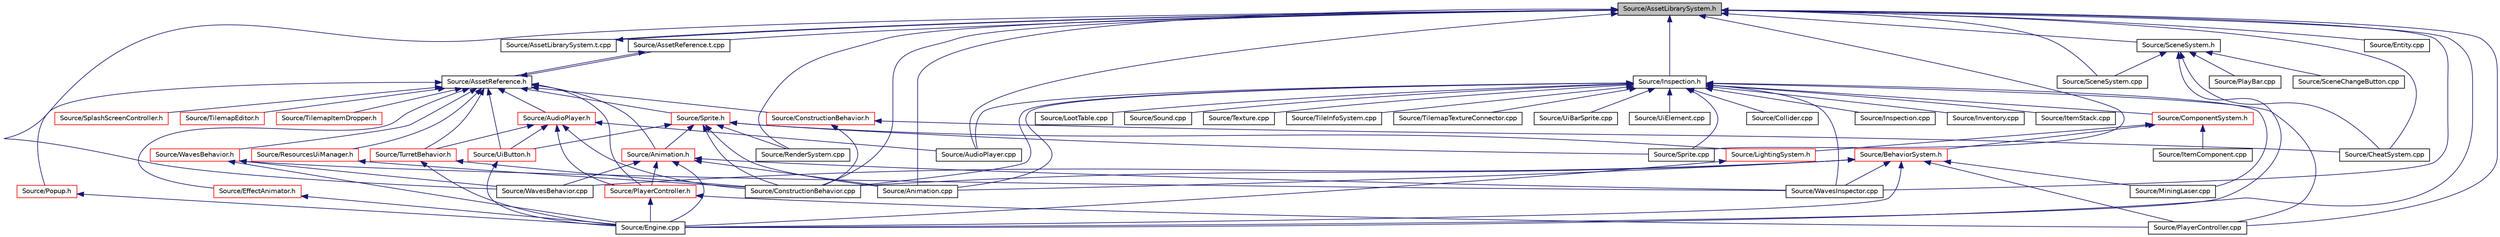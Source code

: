 digraph "Source/AssetLibrarySystem.h"
{
 // LATEX_PDF_SIZE
  edge [fontname="Helvetica",fontsize="10",labelfontname="Helvetica",labelfontsize="10"];
  node [fontname="Helvetica",fontsize="10",shape=record];
  Node1 [label="Source/AssetLibrarySystem.h",height=0.2,width=0.4,color="black", fillcolor="grey75", style="filled", fontcolor="black",tooltip="Asset System."];
  Node1 -> Node2 [dir="back",color="midnightblue",fontsize="10",style="solid"];
  Node2 [label="Source/Animation.cpp",height=0.2,width=0.4,color="black", fillcolor="white", style="filled",URL="$Animation_8cpp.html",tooltip="animation component implimentation"];
  Node1 -> Node3 [dir="back",color="midnightblue",fontsize="10",style="solid"];
  Node3 [label="Source/AssetLibrarySystem.t.cpp",height=0.2,width=0.4,color="black", fillcolor="white", style="filled",URL="$AssetLibrarySystem_8t_8cpp.html",tooltip="AssetLibrarySystem."];
  Node3 -> Node1 [dir="back",color="midnightblue",fontsize="10",style="solid"];
  Node1 -> Node4 [dir="back",color="midnightblue",fontsize="10",style="solid"];
  Node4 [label="Source/AssetReference.t.cpp",height=0.2,width=0.4,color="black", fillcolor="white", style="filled",URL="$AssetReference_8t_8cpp.html",tooltip="a reference to an Asset"];
  Node4 -> Node5 [dir="back",color="midnightblue",fontsize="10",style="solid"];
  Node5 [label="Source/AssetReference.h",height=0.2,width=0.4,color="black", fillcolor="white", style="filled",URL="$AssetReference_8h.html",tooltip="a reference to an Asset"];
  Node5 -> Node6 [dir="back",color="midnightblue",fontsize="10",style="solid"];
  Node6 [label="Source/Animation.h",height=0.2,width=0.4,color="red", fillcolor="white", style="filled",URL="$Animation_8h.html",tooltip="animation component class"];
  Node6 -> Node2 [dir="back",color="midnightblue",fontsize="10",style="solid"];
  Node6 -> Node8 [dir="back",color="midnightblue",fontsize="10",style="solid"];
  Node8 [label="Source/Engine.cpp",height=0.2,width=0.4,color="black", fillcolor="white", style="filled",URL="$Engine_8cpp.html",tooltip="Engine class."];
  Node6 -> Node9 [dir="back",color="midnightblue",fontsize="10",style="solid"];
  Node9 [label="Source/PlayerController.h",height=0.2,width=0.4,color="red", fillcolor="white", style="filled",URL="$PlayerController_8h.html",tooltip="PlayerController Behaviour Class."];
  Node9 -> Node8 [dir="back",color="midnightblue",fontsize="10",style="solid"];
  Node9 -> Node10 [dir="back",color="midnightblue",fontsize="10",style="solid"];
  Node10 [label="Source/PlayerController.cpp",height=0.2,width=0.4,color="black", fillcolor="white", style="filled",URL="$PlayerController_8cpp.html",tooltip="PlayerController Behaviour Class."];
  Node6 -> Node11 [dir="back",color="midnightblue",fontsize="10",style="solid"];
  Node11 [label="Source/WavesBehavior.cpp",height=0.2,width=0.4,color="black", fillcolor="white", style="filled",URL="$WavesBehavior_8cpp.html",tooltip="Definitions for wave and spawning behavior."];
  Node6 -> Node12 [dir="back",color="midnightblue",fontsize="10",style="solid"];
  Node12 [label="Source/WavesInspector.cpp",height=0.2,width=0.4,color="black", fillcolor="white", style="filled",URL="$WavesInspector_8cpp.html",tooltip="Definitions for wave and spawning editing in game."];
  Node5 -> Node4 [dir="back",color="midnightblue",fontsize="10",style="solid"];
  Node5 -> Node13 [dir="back",color="midnightblue",fontsize="10",style="solid"];
  Node13 [label="Source/AudioPlayer.h",height=0.2,width=0.4,color="red", fillcolor="white", style="filled",URL="$AudioPlayer_8h.html",tooltip="Component that plays audio."];
  Node13 -> Node14 [dir="back",color="midnightblue",fontsize="10",style="solid"];
  Node14 [label="Source/AudioPlayer.cpp",height=0.2,width=0.4,color="black", fillcolor="white", style="filled",URL="$AudioPlayer_8cpp.html",tooltip="Component that plays audio."];
  Node13 -> Node15 [dir="back",color="midnightblue",fontsize="10",style="solid"];
  Node15 [label="Source/ConstructionBehavior.cpp",height=0.2,width=0.4,color="black", fillcolor="white", style="filled",URL="$ConstructionBehavior_8cpp.html",tooltip="handles the construction of towers and modification of terrain"];
  Node13 -> Node9 [dir="back",color="midnightblue",fontsize="10",style="solid"];
  Node13 -> Node19 [dir="back",color="midnightblue",fontsize="10",style="solid"];
  Node19 [label="Source/TurretBehavior.h",height=0.2,width=0.4,color="red", fillcolor="white", style="filled",URL="$TurretBehavior_8h_source.html",tooltip=" "];
  Node19 -> Node15 [dir="back",color="midnightblue",fontsize="10",style="solid"];
  Node19 -> Node8 [dir="back",color="midnightblue",fontsize="10",style="solid"];
  Node13 -> Node20 [dir="back",color="midnightblue",fontsize="10",style="solid"];
  Node20 [label="Source/UiButton.h",height=0.2,width=0.4,color="red", fillcolor="white", style="filled",URL="$UiButton_8h.html",tooltip="Ui Button that sends an event when clicked."];
  Node20 -> Node8 [dir="back",color="midnightblue",fontsize="10",style="solid"];
  Node5 -> Node21 [dir="back",color="midnightblue",fontsize="10",style="solid"];
  Node21 [label="Source/ConstructionBehavior.h",height=0.2,width=0.4,color="red", fillcolor="white", style="filled",URL="$ConstructionBehavior_8h.html",tooltip="handles the construction of towers and modification of terrain"];
  Node21 -> Node22 [dir="back",color="midnightblue",fontsize="10",style="solid"];
  Node22 [label="Source/CheatSystem.cpp",height=0.2,width=0.4,color="black", fillcolor="white", style="filled",URL="$CheatSystem_8cpp.html",tooltip="CheatSystem Class definition."];
  Node21 -> Node15 [dir="back",color="midnightblue",fontsize="10",style="solid"];
  Node5 -> Node23 [dir="back",color="midnightblue",fontsize="10",style="solid"];
  Node23 [label="Source/EffectAnimator.h",height=0.2,width=0.4,color="red", fillcolor="white", style="filled",URL="$EffectAnimator_8h.html",tooltip="Component that animates a Transform's matrix."];
  Node23 -> Node8 [dir="back",color="midnightblue",fontsize="10",style="solid"];
  Node5 -> Node9 [dir="back",color="midnightblue",fontsize="10",style="solid"];
  Node5 -> Node25 [dir="back",color="midnightblue",fontsize="10",style="solid"];
  Node25 [label="Source/Popup.h",height=0.2,width=0.4,color="red", fillcolor="white", style="filled",URL="$Popup_8h.html",tooltip="A popup is a behavior that will show a popup when a button is pressed."];
  Node25 -> Node8 [dir="back",color="midnightblue",fontsize="10",style="solid"];
  Node5 -> Node27 [dir="back",color="midnightblue",fontsize="10",style="solid"];
  Node27 [label="Source/ResourcesUiManager.h",height=0.2,width=0.4,color="red", fillcolor="white", style="filled",URL="$ResourcesUiManager_8h.html",tooltip="Component that manages the UI for displaying what resources a player currently has."];
  Node27 -> Node15 [dir="back",color="midnightblue",fontsize="10",style="solid"];
  Node5 -> Node29 [dir="back",color="midnightblue",fontsize="10",style="solid"];
  Node29 [label="Source/SplashScreenController.h",height=0.2,width=0.4,color="red", fillcolor="white", style="filled",URL="$SplashScreenController_8h_source.html",tooltip=" "];
  Node5 -> Node30 [dir="back",color="midnightblue",fontsize="10",style="solid"];
  Node30 [label="Source/Sprite.h",height=0.2,width=0.4,color="red", fillcolor="white", style="filled",URL="$Sprite_8h_source.html",tooltip=" "];
  Node30 -> Node2 [dir="back",color="midnightblue",fontsize="10",style="solid"];
  Node30 -> Node6 [dir="back",color="midnightblue",fontsize="10",style="solid"];
  Node30 -> Node15 [dir="back",color="midnightblue",fontsize="10",style="solid"];
  Node30 -> Node37 [dir="back",color="midnightblue",fontsize="10",style="solid"];
  Node37 [label="Source/LightingSystem.h",height=0.2,width=0.4,color="red", fillcolor="white", style="filled",URL="$LightingSystem_8h.html",tooltip="Lighting system interface."];
  Node37 -> Node8 [dir="back",color="midnightblue",fontsize="10",style="solid"];
  Node30 -> Node42 [dir="back",color="midnightblue",fontsize="10",style="solid"];
  Node42 [label="Source/RenderSystem.cpp",height=0.2,width=0.4,color="black", fillcolor="white", style="filled",URL="$RenderSystem_8cpp.html",tooltip="System responsible for drawing sprites and basic shapes."];
  Node30 -> Node44 [dir="back",color="midnightblue",fontsize="10",style="solid"];
  Node44 [label="Source/Sprite.cpp",height=0.2,width=0.4,color="black", fillcolor="white", style="filled",URL="$Sprite_8cpp.html",tooltip="Implementation of Sprite component."];
  Node30 -> Node20 [dir="back",color="midnightblue",fontsize="10",style="solid"];
  Node5 -> Node50 [dir="back",color="midnightblue",fontsize="10",style="solid"];
  Node50 [label="Source/TilemapEditor.h",height=0.2,width=0.4,color="red", fillcolor="white", style="filled",URL="$TilemapEditor_8h.html",tooltip="Component that allows direct editing of a Tilemap."];
  Node5 -> Node51 [dir="back",color="midnightblue",fontsize="10",style="solid"];
  Node51 [label="Source/TilemapItemDropper.h",height=0.2,width=0.4,color="red", fillcolor="white", style="filled",URL="$TilemapItemDropper_8h.html",tooltip="Drops an item whenever a tile is broken."];
  Node5 -> Node19 [dir="back",color="midnightblue",fontsize="10",style="solid"];
  Node5 -> Node20 [dir="back",color="midnightblue",fontsize="10",style="solid"];
  Node5 -> Node52 [dir="back",color="midnightblue",fontsize="10",style="solid"];
  Node52 [label="Source/WavesBehavior.h",height=0.2,width=0.4,color="red", fillcolor="white", style="filled",URL="$WavesBehavior_8h_source.html",tooltip=" "];
  Node52 -> Node8 [dir="back",color="midnightblue",fontsize="10",style="solid"];
  Node52 -> Node11 [dir="back",color="midnightblue",fontsize="10",style="solid"];
  Node52 -> Node12 [dir="back",color="midnightblue",fontsize="10",style="solid"];
  Node1 -> Node14 [dir="back",color="midnightblue",fontsize="10",style="solid"];
  Node1 -> Node22 [dir="back",color="midnightblue",fontsize="10",style="solid"];
  Node1 -> Node15 [dir="back",color="midnightblue",fontsize="10",style="solid"];
  Node1 -> Node8 [dir="back",color="midnightblue",fontsize="10",style="solid"];
  Node1 -> Node53 [dir="back",color="midnightblue",fontsize="10",style="solid"];
  Node53 [label="Source/Entity.cpp",height=0.2,width=0.4,color="black", fillcolor="white", style="filled",URL="$Entity_8cpp.html",tooltip="Function definitions for the Entity class."];
  Node1 -> Node54 [dir="back",color="midnightblue",fontsize="10",style="solid"];
  Node54 [label="Source/Inspection.h",height=0.2,width=0.4,color="black", fillcolor="white", style="filled",URL="$Inspection_8h.html",tooltip="Helper methods for inspecting things."];
  Node54 -> Node2 [dir="back",color="midnightblue",fontsize="10",style="solid"];
  Node54 -> Node14 [dir="back",color="midnightblue",fontsize="10",style="solid"];
  Node54 -> Node55 [dir="back",color="midnightblue",fontsize="10",style="solid"];
  Node55 [label="Source/Collider.cpp",height=0.2,width=0.4,color="black", fillcolor="white", style="filled",URL="$Collider_8cpp.html",tooltip="Base component for detecting collisions."];
  Node54 -> Node56 [dir="back",color="midnightblue",fontsize="10",style="solid"];
  Node56 [label="Source/ComponentSystem.h",height=0.2,width=0.4,color="red", fillcolor="white", style="filled",URL="$ComponentSystem_8h.html",tooltip="System that keeps track of a specific kind of Component."];
  Node56 -> Node57 [dir="back",color="midnightblue",fontsize="10",style="solid"];
  Node57 [label="Source/BehaviorSystem.h",height=0.2,width=0.4,color="red", fillcolor="white", style="filled",URL="$BehaviorSystem_8h.html",tooltip="System that keeps track of and updates a specific kind of Behavior."];
  Node57 -> Node2 [dir="back",color="midnightblue",fontsize="10",style="solid"];
  Node57 -> Node15 [dir="back",color="midnightblue",fontsize="10",style="solid"];
  Node57 -> Node8 [dir="back",color="midnightblue",fontsize="10",style="solid"];
  Node57 -> Node60 [dir="back",color="midnightblue",fontsize="10",style="solid"];
  Node60 [label="Source/MiningLaser.cpp",height=0.2,width=0.4,color="black", fillcolor="white", style="filled",URL="$MiningLaser_8cpp.html",tooltip="Digging laser controllable by an entity."];
  Node57 -> Node10 [dir="back",color="midnightblue",fontsize="10",style="solid"];
  Node57 -> Node11 [dir="back",color="midnightblue",fontsize="10",style="solid"];
  Node57 -> Node12 [dir="back",color="midnightblue",fontsize="10",style="solid"];
  Node56 -> Node36 [dir="back",color="midnightblue",fontsize="10",style="solid"];
  Node36 [label="Source/ItemComponent.cpp",height=0.2,width=0.4,color="black", fillcolor="white", style="filled",URL="$ItemComponent_8cpp.html",tooltip="Item in the world that can be picked up."];
  Node56 -> Node37 [dir="back",color="midnightblue",fontsize="10",style="solid"];
  Node54 -> Node15 [dir="back",color="midnightblue",fontsize="10",style="solid"];
  Node54 -> Node66 [dir="back",color="midnightblue",fontsize="10",style="solid"];
  Node66 [label="Source/Inspection.cpp",height=0.2,width=0.4,color="black", fillcolor="white", style="filled",URL="$Inspection_8cpp.html",tooltip="Helper methods for inspecting things."];
  Node54 -> Node67 [dir="back",color="midnightblue",fontsize="10",style="solid"];
  Node67 [label="Source/Inventory.cpp",height=0.2,width=0.4,color="black", fillcolor="white", style="filled",URL="$Inventory_8cpp.html",tooltip="Inventory component that stores items."];
  Node54 -> Node68 [dir="back",color="midnightblue",fontsize="10",style="solid"];
  Node68 [label="Source/ItemStack.cpp",height=0.2,width=0.4,color="black", fillcolor="white", style="filled",URL="$ItemStack_8cpp.html",tooltip="a stack of multiple items of the same type"];
  Node54 -> Node69 [dir="back",color="midnightblue",fontsize="10",style="solid"];
  Node69 [label="Source/LootTable.cpp",height=0.2,width=0.4,color="black", fillcolor="white", style="filled",URL="$LootTable_8cpp.html",tooltip="class for dropping configurable loot"];
  Node54 -> Node60 [dir="back",color="midnightblue",fontsize="10",style="solid"];
  Node54 -> Node10 [dir="back",color="midnightblue",fontsize="10",style="solid"];
  Node54 -> Node70 [dir="back",color="midnightblue",fontsize="10",style="solid"];
  Node70 [label="Source/Sound.cpp",height=0.2,width=0.4,color="black", fillcolor="white", style="filled",URL="$Sound_8cpp.html",tooltip="Wrapper class for FMOD sounds."];
  Node54 -> Node44 [dir="back",color="midnightblue",fontsize="10",style="solid"];
  Node54 -> Node71 [dir="back",color="midnightblue",fontsize="10",style="solid"];
  Node71 [label="Source/Texture.cpp",height=0.2,width=0.4,color="black", fillcolor="white", style="filled",URL="$Texture_8cpp.html",tooltip="Wrapper/manager for OpenGL texture."];
  Node54 -> Node72 [dir="back",color="midnightblue",fontsize="10",style="solid"];
  Node72 [label="Source/TileInfoSystem.cpp",height=0.2,width=0.4,color="black", fillcolor="white", style="filled",URL="$TileInfoSystem_8cpp.html",tooltip="System to get info about given tile indices."];
  Node54 -> Node73 [dir="back",color="midnightblue",fontsize="10",style="solid"];
  Node73 [label="Source/TilemapTextureConnector.cpp",height=0.2,width=0.4,color="black", fillcolor="white", style="filled",URL="$TilemapTextureConnector_8cpp.html",tooltip="Component that uses a parent 'source' tilemap to update a child tilemap with connected textures."];
  Node54 -> Node74 [dir="back",color="midnightblue",fontsize="10",style="solid"];
  Node74 [label="Source/UiBarSprite.cpp",height=0.2,width=0.4,color="black", fillcolor="white", style="filled",URL="$UiBarSprite_8cpp.html",tooltip="sprite that renders a ui bar"];
  Node54 -> Node75 [dir="back",color="midnightblue",fontsize="10",style="solid"];
  Node75 [label="Source/UiElement.cpp",height=0.2,width=0.4,color="black", fillcolor="white", style="filled",URL="$UiElement_8cpp.html",tooltip="Ui element component."];
  Node54 -> Node12 [dir="back",color="midnightblue",fontsize="10",style="solid"];
  Node1 -> Node10 [dir="back",color="midnightblue",fontsize="10",style="solid"];
  Node1 -> Node42 [dir="back",color="midnightblue",fontsize="10",style="solid"];
  Node1 -> Node76 [dir="back",color="midnightblue",fontsize="10",style="solid"];
  Node76 [label="Source/SceneSystem.cpp",height=0.2,width=0.4,color="black", fillcolor="white", style="filled",URL="$SceneSystem_8cpp.html",tooltip="handles the process of resetting and changing scenes"];
  Node1 -> Node77 [dir="back",color="midnightblue",fontsize="10",style="solid"];
  Node77 [label="Source/SceneSystem.h",height=0.2,width=0.4,color="black", fillcolor="white", style="filled",URL="$SceneSystem_8h.html",tooltip="handles the process of resetting and changing scenes"];
  Node77 -> Node22 [dir="back",color="midnightblue",fontsize="10",style="solid"];
  Node77 -> Node8 [dir="back",color="midnightblue",fontsize="10",style="solid"];
  Node77 -> Node78 [dir="back",color="midnightblue",fontsize="10",style="solid"];
  Node78 [label="Source/PlayBar.cpp",height=0.2,width=0.4,color="black", fillcolor="white", style="filled",URL="$PlayBar_8cpp.html",tooltip="UI Bar that handles playing, pausing, and autosaves of the scene."];
  Node77 -> Node79 [dir="back",color="midnightblue",fontsize="10",style="solid"];
  Node79 [label="Source/SceneChangeButton.cpp",height=0.2,width=0.4,color="black", fillcolor="white", style="filled",URL="$SceneChangeButton_8cpp.html",tooltip="Component that changes the scene when clicked."];
  Node77 -> Node76 [dir="back",color="midnightblue",fontsize="10",style="solid"];
  Node1 -> Node44 [dir="back",color="midnightblue",fontsize="10",style="solid"];
  Node1 -> Node11 [dir="back",color="midnightblue",fontsize="10",style="solid"];
  Node1 -> Node12 [dir="back",color="midnightblue",fontsize="10",style="solid"];
}
